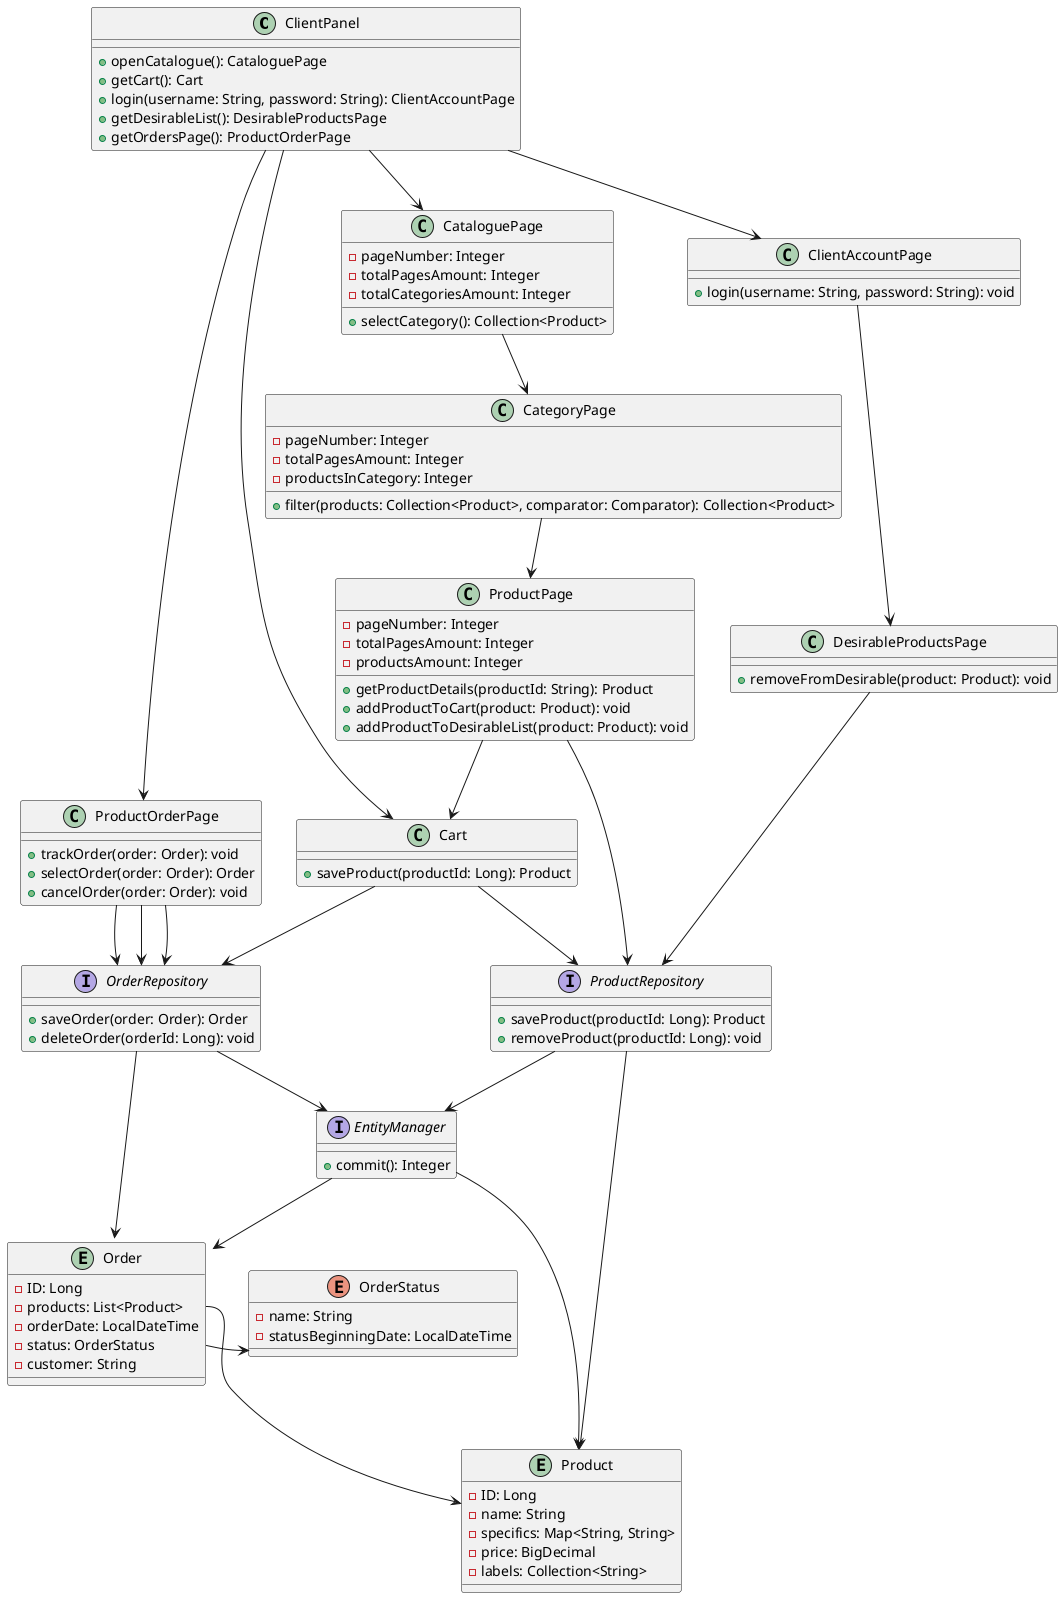@startuml
skinparam style strict

class ClientPanel {
  + openCatalogue(): CataloguePage
  + getCart(): Cart
  + login(username: String, password: String): ClientAccountPage
  + getDesirableList(): DesirableProductsPage
  + getOrdersPage(): ProductOrderPage
}

class CataloguePage {
  - pageNumber: Integer
  - totalPagesAmount: Integer
  - totalCategoriesAmount: Integer

  + selectCategory(): Collection<Product>
}

class CategoryPage {
  - pageNumber: Integer
  - totalPagesAmount: Integer
  - productsInCategory: Integer

  + filter(products: Collection<Product>, comparator: Comparator): Collection<Product>
}

class ProductPage {
  - pageNumber: Integer
  - totalPagesAmount: Integer
  - productsAmount: Integer

  + getProductDetails(productId: String): Product
  + addProductToCart(product: Product): void
  + addProductToDesirableList(product: Product): void
}

class Cart {
  + saveProduct(productId: Long): Product
}

class ClientAccountPage {
  + login(username: String, password: String): void
}

class DesirableProductsPage {
  + removeFromDesirable(product: Product): void
}

class ProductOrderPage {
  + trackOrder(order: Order): void
  + selectOrder(order: Order): Order
  + cancelOrder(order: Order): void
}

interface ProductRepository {
  + saveProduct(productId: Long): Product
  + removeProduct(productId: Long): void
}

interface OrderRepository {
  + saveOrder(order: Order): Order
  + deleteOrder(orderId: Long): void
}

interface EntityManager {
  + commit(): Integer

}

entity Product {
  - ID: Long
  - name: String
  - specifics: Map<String, String>
  - price: BigDecimal
  - labels: Collection<String>
}

entity Order {
  - ID: Long
  - products: List<Product>
  - orderDate: LocalDateTime
  - status: OrderStatus
  - customer: String
}

enum OrderStatus {
   - name: String
   - statusBeginningDate: LocalDateTime
}

Order::products --> Product
Order::status -> OrderStatus

ClientPanel --> CataloguePage
CataloguePage --> CategoryPage
CategoryPage --> ProductPage
ProductPage --> Cart
ProductPage --> ProductRepository
Cart --> ProductRepository
ProductRepository --> EntityManager
EntityManager --> Product
ClientPanel --> Cart
Cart --> OrderRepository
OrderRepository --> EntityManager
EntityManager --> Order
ClientPanel --> ClientAccountPage
ClientAccountPage --> DesirableProductsPage
DesirableProductsPage --> ProductRepository
ProductRepository --> Product
ClientPanel --> ProductOrderPage
ProductOrderPage --> OrderRepository
ProductOrderPage --> OrderRepository
ProductOrderPage --> OrderRepository
OrderRepository --> Order


@enduml
